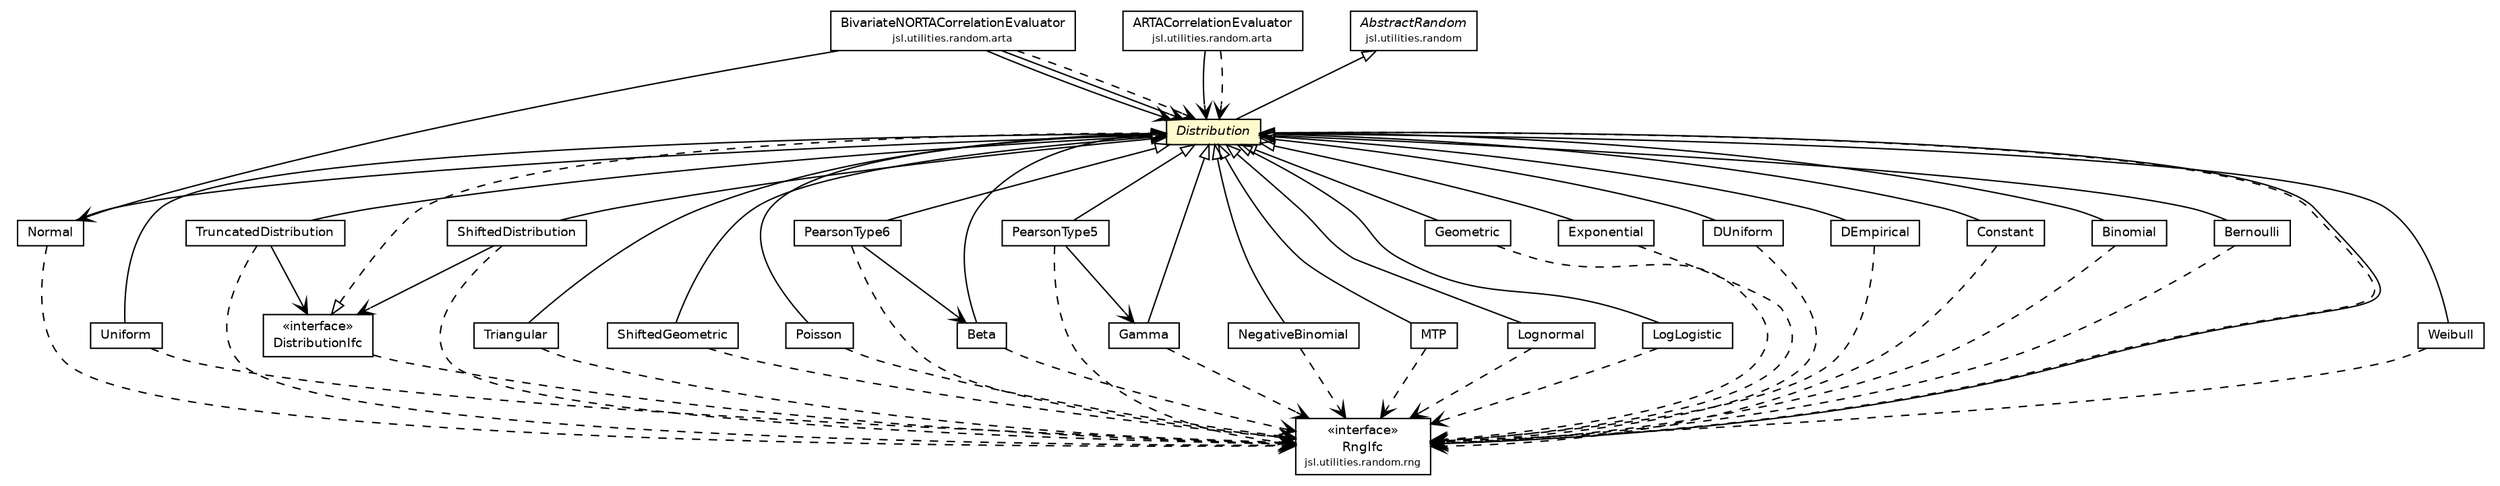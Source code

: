 #!/usr/local/bin/dot
#
# Class diagram 
# Generated by UMLGraph version 5.4 (http://www.umlgraph.org/)
#

digraph G {
	edge [fontname="Helvetica",fontsize=10,labelfontname="Helvetica",labelfontsize=10];
	node [fontname="Helvetica",fontsize=10,shape=plaintext];
	nodesep=0.25;
	ranksep=0.5;
	// jsl.utilities.random.AbstractRandom
	c66233 [label=<<table title="jsl.utilities.random.AbstractRandom" border="0" cellborder="1" cellspacing="0" cellpadding="2" port="p" href="../AbstractRandom.html">
		<tr><td><table border="0" cellspacing="0" cellpadding="1">
<tr><td align="center" balign="center"><font face="Helvetica-Oblique"> AbstractRandom </font></td></tr>
<tr><td align="center" balign="center"><font point-size="7.0"> jsl.utilities.random </font></td></tr>
		</table></td></tr>
		</table>>, URL="../AbstractRandom.html", fontname="Helvetica", fontcolor="black", fontsize=9.0];
	// jsl.utilities.random.arta.BivariateNORTACorrelationEvaluator
	c66242 [label=<<table title="jsl.utilities.random.arta.BivariateNORTACorrelationEvaluator" border="0" cellborder="1" cellspacing="0" cellpadding="2" port="p" href="../arta/BivariateNORTACorrelationEvaluator.html">
		<tr><td><table border="0" cellspacing="0" cellpadding="1">
<tr><td align="center" balign="center"> BivariateNORTACorrelationEvaluator </td></tr>
<tr><td align="center" balign="center"><font point-size="7.0"> jsl.utilities.random.arta </font></td></tr>
		</table></td></tr>
		</table>>, URL="../arta/BivariateNORTACorrelationEvaluator.html", fontname="Helvetica", fontcolor="black", fontsize=9.0];
	// jsl.utilities.random.arta.ARTACorrelationEvaluator
	c66246 [label=<<table title="jsl.utilities.random.arta.ARTACorrelationEvaluator" border="0" cellborder="1" cellspacing="0" cellpadding="2" port="p" href="../arta/ARTACorrelationEvaluator.html">
		<tr><td><table border="0" cellspacing="0" cellpadding="1">
<tr><td align="center" balign="center"> ARTACorrelationEvaluator </td></tr>
<tr><td align="center" balign="center"><font point-size="7.0"> jsl.utilities.random.arta </font></td></tr>
		</table></td></tr>
		</table>>, URL="../arta/ARTACorrelationEvaluator.html", fontname="Helvetica", fontcolor="black", fontsize=9.0];
	// jsl.utilities.random.distributions.Weibull
	c66247 [label=<<table title="jsl.utilities.random.distributions.Weibull" border="0" cellborder="1" cellspacing="0" cellpadding="2" port="p" href="./Weibull.html">
		<tr><td><table border="0" cellspacing="0" cellpadding="1">
<tr><td align="center" balign="center"> Weibull </td></tr>
		</table></td></tr>
		</table>>, URL="./Weibull.html", fontname="Helvetica", fontcolor="black", fontsize=9.0];
	// jsl.utilities.random.distributions.Uniform
	c66250 [label=<<table title="jsl.utilities.random.distributions.Uniform" border="0" cellborder="1" cellspacing="0" cellpadding="2" port="p" href="./Uniform.html">
		<tr><td><table border="0" cellspacing="0" cellpadding="1">
<tr><td align="center" balign="center"> Uniform </td></tr>
		</table></td></tr>
		</table>>, URL="./Uniform.html", fontname="Helvetica", fontcolor="black", fontsize=9.0];
	// jsl.utilities.random.distributions.TruncatedDistribution
	c66251 [label=<<table title="jsl.utilities.random.distributions.TruncatedDistribution" border="0" cellborder="1" cellspacing="0" cellpadding="2" port="p" href="./TruncatedDistribution.html">
		<tr><td><table border="0" cellspacing="0" cellpadding="1">
<tr><td align="center" balign="center"> TruncatedDistribution </td></tr>
		</table></td></tr>
		</table>>, URL="./TruncatedDistribution.html", fontname="Helvetica", fontcolor="black", fontsize=9.0];
	// jsl.utilities.random.distributions.Triangular
	c66252 [label=<<table title="jsl.utilities.random.distributions.Triangular" border="0" cellborder="1" cellspacing="0" cellpadding="2" port="p" href="./Triangular.html">
		<tr><td><table border="0" cellspacing="0" cellpadding="1">
<tr><td align="center" balign="center"> Triangular </td></tr>
		</table></td></tr>
		</table>>, URL="./Triangular.html", fontname="Helvetica", fontcolor="black", fontsize=9.0];
	// jsl.utilities.random.distributions.ShiftedGeometric
	c66254 [label=<<table title="jsl.utilities.random.distributions.ShiftedGeometric" border="0" cellborder="1" cellspacing="0" cellpadding="2" port="p" href="./ShiftedGeometric.html">
		<tr><td><table border="0" cellspacing="0" cellpadding="1">
<tr><td align="center" balign="center"> ShiftedGeometric </td></tr>
		</table></td></tr>
		</table>>, URL="./ShiftedGeometric.html", fontname="Helvetica", fontcolor="black", fontsize=9.0];
	// jsl.utilities.random.distributions.ShiftedDistribution
	c66255 [label=<<table title="jsl.utilities.random.distributions.ShiftedDistribution" border="0" cellborder="1" cellspacing="0" cellpadding="2" port="p" href="./ShiftedDistribution.html">
		<tr><td><table border="0" cellspacing="0" cellpadding="1">
<tr><td align="center" balign="center"> ShiftedDistribution </td></tr>
		</table></td></tr>
		</table>>, URL="./ShiftedDistribution.html", fontname="Helvetica", fontcolor="black", fontsize=9.0];
	// jsl.utilities.random.distributions.Poisson
	c66257 [label=<<table title="jsl.utilities.random.distributions.Poisson" border="0" cellborder="1" cellspacing="0" cellpadding="2" port="p" href="./Poisson.html">
		<tr><td><table border="0" cellspacing="0" cellpadding="1">
<tr><td align="center" balign="center"> Poisson </td></tr>
		</table></td></tr>
		</table>>, URL="./Poisson.html", fontname="Helvetica", fontcolor="black", fontsize=9.0];
	// jsl.utilities.random.distributions.PearsonType6
	c66259 [label=<<table title="jsl.utilities.random.distributions.PearsonType6" border="0" cellborder="1" cellspacing="0" cellpadding="2" port="p" href="./PearsonType6.html">
		<tr><td><table border="0" cellspacing="0" cellpadding="1">
<tr><td align="center" balign="center"> PearsonType6 </td></tr>
		</table></td></tr>
		</table>>, URL="./PearsonType6.html", fontname="Helvetica", fontcolor="black", fontsize=9.0];
	// jsl.utilities.random.distributions.PearsonType5
	c66260 [label=<<table title="jsl.utilities.random.distributions.PearsonType5" border="0" cellborder="1" cellspacing="0" cellpadding="2" port="p" href="./PearsonType5.html">
		<tr><td><table border="0" cellspacing="0" cellpadding="1">
<tr><td align="center" balign="center"> PearsonType5 </td></tr>
		</table></td></tr>
		</table>>, URL="./PearsonType5.html", fontname="Helvetica", fontcolor="black", fontsize=9.0];
	// jsl.utilities.random.distributions.Normal
	c66262 [label=<<table title="jsl.utilities.random.distributions.Normal" border="0" cellborder="1" cellspacing="0" cellpadding="2" port="p" href="./Normal.html">
		<tr><td><table border="0" cellspacing="0" cellpadding="1">
<tr><td align="center" balign="center"> Normal </td></tr>
		</table></td></tr>
		</table>>, URL="./Normal.html", fontname="Helvetica", fontcolor="black", fontsize=9.0];
	// jsl.utilities.random.distributions.NegativeBinomial
	c66263 [label=<<table title="jsl.utilities.random.distributions.NegativeBinomial" border="0" cellborder="1" cellspacing="0" cellpadding="2" port="p" href="./NegativeBinomial.html">
		<tr><td><table border="0" cellspacing="0" cellpadding="1">
<tr><td align="center" balign="center"> NegativeBinomial </td></tr>
		</table></td></tr>
		</table>>, URL="./NegativeBinomial.html", fontname="Helvetica", fontcolor="black", fontsize=9.0];
	// jsl.utilities.random.distributions.MTP
	c66264 [label=<<table title="jsl.utilities.random.distributions.MTP" border="0" cellborder="1" cellspacing="0" cellpadding="2" port="p" href="./MTP.html">
		<tr><td><table border="0" cellspacing="0" cellpadding="1">
<tr><td align="center" balign="center"> MTP </td></tr>
		</table></td></tr>
		</table>>, URL="./MTP.html", fontname="Helvetica", fontcolor="black", fontsize=9.0];
	// jsl.utilities.random.distributions.Lognormal
	c66267 [label=<<table title="jsl.utilities.random.distributions.Lognormal" border="0" cellborder="1" cellspacing="0" cellpadding="2" port="p" href="./Lognormal.html">
		<tr><td><table border="0" cellspacing="0" cellpadding="1">
<tr><td align="center" balign="center"> Lognormal </td></tr>
		</table></td></tr>
		</table>>, URL="./Lognormal.html", fontname="Helvetica", fontcolor="black", fontsize=9.0];
	// jsl.utilities.random.distributions.LogLogistic
	c66268 [label=<<table title="jsl.utilities.random.distributions.LogLogistic" border="0" cellborder="1" cellspacing="0" cellpadding="2" port="p" href="./LogLogistic.html">
		<tr><td><table border="0" cellspacing="0" cellpadding="1">
<tr><td align="center" balign="center"> LogLogistic </td></tr>
		</table></td></tr>
		</table>>, URL="./LogLogistic.html", fontname="Helvetica", fontcolor="black", fontsize=9.0];
	// jsl.utilities.random.distributions.Geometric
	c66271 [label=<<table title="jsl.utilities.random.distributions.Geometric" border="0" cellborder="1" cellspacing="0" cellpadding="2" port="p" href="./Geometric.html">
		<tr><td><table border="0" cellspacing="0" cellpadding="1">
<tr><td align="center" balign="center"> Geometric </td></tr>
		</table></td></tr>
		</table>>, URL="./Geometric.html", fontname="Helvetica", fontcolor="black", fontsize=9.0];
	// jsl.utilities.random.distributions.Gamma
	c66272 [label=<<table title="jsl.utilities.random.distributions.Gamma" border="0" cellborder="1" cellspacing="0" cellpadding="2" port="p" href="./Gamma.html">
		<tr><td><table border="0" cellspacing="0" cellpadding="1">
<tr><td align="center" balign="center"> Gamma </td></tr>
		</table></td></tr>
		</table>>, URL="./Gamma.html", fontname="Helvetica", fontcolor="black", fontsize=9.0];
	// jsl.utilities.random.distributions.Exponential
	c66274 [label=<<table title="jsl.utilities.random.distributions.Exponential" border="0" cellborder="1" cellspacing="0" cellpadding="2" port="p" href="./Exponential.html">
		<tr><td><table border="0" cellspacing="0" cellpadding="1">
<tr><td align="center" balign="center"> Exponential </td></tr>
		</table></td></tr>
		</table>>, URL="./Exponential.html", fontname="Helvetica", fontcolor="black", fontsize=9.0];
	// jsl.utilities.random.distributions.DUniform
	c66275 [label=<<table title="jsl.utilities.random.distributions.DUniform" border="0" cellborder="1" cellspacing="0" cellpadding="2" port="p" href="./DUniform.html">
		<tr><td><table border="0" cellspacing="0" cellpadding="1">
<tr><td align="center" balign="center"> DUniform </td></tr>
		</table></td></tr>
		</table>>, URL="./DUniform.html", fontname="Helvetica", fontcolor="black", fontsize=9.0];
	// jsl.utilities.random.distributions.DistributionIfc
	c66276 [label=<<table title="jsl.utilities.random.distributions.DistributionIfc" border="0" cellborder="1" cellspacing="0" cellpadding="2" port="p" href="./DistributionIfc.html">
		<tr><td><table border="0" cellspacing="0" cellpadding="1">
<tr><td align="center" balign="center"> &#171;interface&#187; </td></tr>
<tr><td align="center" balign="center"> DistributionIfc </td></tr>
		</table></td></tr>
		</table>>, URL="./DistributionIfc.html", fontname="Helvetica", fontcolor="black", fontsize=9.0];
	// jsl.utilities.random.distributions.Distribution
	c66278 [label=<<table title="jsl.utilities.random.distributions.Distribution" border="0" cellborder="1" cellspacing="0" cellpadding="2" port="p" bgcolor="lemonChiffon" href="./Distribution.html">
		<tr><td><table border="0" cellspacing="0" cellpadding="1">
<tr><td align="center" balign="center"><font face="Helvetica-Oblique"> Distribution </font></td></tr>
		</table></td></tr>
		</table>>, URL="./Distribution.html", fontname="Helvetica", fontcolor="black", fontsize=9.0];
	// jsl.utilities.random.distributions.DEmpirical
	c66280 [label=<<table title="jsl.utilities.random.distributions.DEmpirical" border="0" cellborder="1" cellspacing="0" cellpadding="2" port="p" href="./DEmpirical.html">
		<tr><td><table border="0" cellspacing="0" cellpadding="1">
<tr><td align="center" balign="center"> DEmpirical </td></tr>
		</table></td></tr>
		</table>>, URL="./DEmpirical.html", fontname="Helvetica", fontcolor="black", fontsize=9.0];
	// jsl.utilities.random.distributions.Constant
	c66283 [label=<<table title="jsl.utilities.random.distributions.Constant" border="0" cellborder="1" cellspacing="0" cellpadding="2" port="p" href="./Constant.html">
		<tr><td><table border="0" cellspacing="0" cellpadding="1">
<tr><td align="center" balign="center"> Constant </td></tr>
		</table></td></tr>
		</table>>, URL="./Constant.html", fontname="Helvetica", fontcolor="black", fontsize=9.0];
	// jsl.utilities.random.distributions.Binomial
	c66287 [label=<<table title="jsl.utilities.random.distributions.Binomial" border="0" cellborder="1" cellspacing="0" cellpadding="2" port="p" href="./Binomial.html">
		<tr><td><table border="0" cellspacing="0" cellpadding="1">
<tr><td align="center" balign="center"> Binomial </td></tr>
		</table></td></tr>
		</table>>, URL="./Binomial.html", fontname="Helvetica", fontcolor="black", fontsize=9.0];
	// jsl.utilities.random.distributions.Beta
	c66288 [label=<<table title="jsl.utilities.random.distributions.Beta" border="0" cellborder="1" cellspacing="0" cellpadding="2" port="p" href="./Beta.html">
		<tr><td><table border="0" cellspacing="0" cellpadding="1">
<tr><td align="center" balign="center"> Beta </td></tr>
		</table></td></tr>
		</table>>, URL="./Beta.html", fontname="Helvetica", fontcolor="black", fontsize=9.0];
	// jsl.utilities.random.distributions.Bernoulli
	c66290 [label=<<table title="jsl.utilities.random.distributions.Bernoulli" border="0" cellborder="1" cellspacing="0" cellpadding="2" port="p" href="./Bernoulli.html">
		<tr><td><table border="0" cellspacing="0" cellpadding="1">
<tr><td align="center" balign="center"> Bernoulli </td></tr>
		</table></td></tr>
		</table>>, URL="./Bernoulli.html", fontname="Helvetica", fontcolor="black", fontsize=9.0];
	// jsl.utilities.random.rng.RngIfc
	c66295 [label=<<table title="jsl.utilities.random.rng.RngIfc" border="0" cellborder="1" cellspacing="0" cellpadding="2" port="p" href="../rng/RngIfc.html">
		<tr><td><table border="0" cellspacing="0" cellpadding="1">
<tr><td align="center" balign="center"> &#171;interface&#187; </td></tr>
<tr><td align="center" balign="center"> RngIfc </td></tr>
<tr><td align="center" balign="center"><font point-size="7.0"> jsl.utilities.random.rng </font></td></tr>
		</table></td></tr>
		</table>>, URL="../rng/RngIfc.html", fontname="Helvetica", fontcolor="black", fontsize=9.0];
	//jsl.utilities.random.distributions.Weibull extends jsl.utilities.random.distributions.Distribution
	c66278:p -> c66247:p [dir=back,arrowtail=empty];
	//jsl.utilities.random.distributions.Uniform extends jsl.utilities.random.distributions.Distribution
	c66278:p -> c66250:p [dir=back,arrowtail=empty];
	//jsl.utilities.random.distributions.TruncatedDistribution extends jsl.utilities.random.distributions.Distribution
	c66278:p -> c66251:p [dir=back,arrowtail=empty];
	//jsl.utilities.random.distributions.Triangular extends jsl.utilities.random.distributions.Distribution
	c66278:p -> c66252:p [dir=back,arrowtail=empty];
	//jsl.utilities.random.distributions.ShiftedGeometric extends jsl.utilities.random.distributions.Distribution
	c66278:p -> c66254:p [dir=back,arrowtail=empty];
	//jsl.utilities.random.distributions.ShiftedDistribution extends jsl.utilities.random.distributions.Distribution
	c66278:p -> c66255:p [dir=back,arrowtail=empty];
	//jsl.utilities.random.distributions.Poisson extends jsl.utilities.random.distributions.Distribution
	c66278:p -> c66257:p [dir=back,arrowtail=empty];
	//jsl.utilities.random.distributions.PearsonType6 extends jsl.utilities.random.distributions.Distribution
	c66278:p -> c66259:p [dir=back,arrowtail=empty];
	//jsl.utilities.random.distributions.PearsonType5 extends jsl.utilities.random.distributions.Distribution
	c66278:p -> c66260:p [dir=back,arrowtail=empty];
	//jsl.utilities.random.distributions.Normal extends jsl.utilities.random.distributions.Distribution
	c66278:p -> c66262:p [dir=back,arrowtail=empty];
	//jsl.utilities.random.distributions.NegativeBinomial extends jsl.utilities.random.distributions.Distribution
	c66278:p -> c66263:p [dir=back,arrowtail=empty];
	//jsl.utilities.random.distributions.MTP extends jsl.utilities.random.distributions.Distribution
	c66278:p -> c66264:p [dir=back,arrowtail=empty];
	//jsl.utilities.random.distributions.Lognormal extends jsl.utilities.random.distributions.Distribution
	c66278:p -> c66267:p [dir=back,arrowtail=empty];
	//jsl.utilities.random.distributions.LogLogistic extends jsl.utilities.random.distributions.Distribution
	c66278:p -> c66268:p [dir=back,arrowtail=empty];
	//jsl.utilities.random.distributions.Geometric extends jsl.utilities.random.distributions.Distribution
	c66278:p -> c66271:p [dir=back,arrowtail=empty];
	//jsl.utilities.random.distributions.Gamma extends jsl.utilities.random.distributions.Distribution
	c66278:p -> c66272:p [dir=back,arrowtail=empty];
	//jsl.utilities.random.distributions.Exponential extends jsl.utilities.random.distributions.Distribution
	c66278:p -> c66274:p [dir=back,arrowtail=empty];
	//jsl.utilities.random.distributions.DUniform extends jsl.utilities.random.distributions.Distribution
	c66278:p -> c66275:p [dir=back,arrowtail=empty];
	//jsl.utilities.random.distributions.Distribution extends jsl.utilities.random.AbstractRandom
	c66233:p -> c66278:p [dir=back,arrowtail=empty];
	//jsl.utilities.random.distributions.Distribution implements jsl.utilities.random.distributions.DistributionIfc
	c66276:p -> c66278:p [dir=back,arrowtail=empty,style=dashed];
	//jsl.utilities.random.distributions.DEmpirical extends jsl.utilities.random.distributions.Distribution
	c66278:p -> c66280:p [dir=back,arrowtail=empty];
	//jsl.utilities.random.distributions.Constant extends jsl.utilities.random.distributions.Distribution
	c66278:p -> c66283:p [dir=back,arrowtail=empty];
	//jsl.utilities.random.distributions.Binomial extends jsl.utilities.random.distributions.Distribution
	c66278:p -> c66287:p [dir=back,arrowtail=empty];
	//jsl.utilities.random.distributions.Beta extends jsl.utilities.random.distributions.Distribution
	c66278:p -> c66288:p [dir=back,arrowtail=empty];
	//jsl.utilities.random.distributions.Bernoulli extends jsl.utilities.random.distributions.Distribution
	c66278:p -> c66290:p [dir=back,arrowtail=empty];
	// jsl.utilities.random.arta.BivariateNORTACorrelationEvaluator NAVASSOC jsl.utilities.random.distributions.Normal
	c66242:p -> c66262:p [taillabel="", label="", headlabel="", fontname="Helvetica", fontcolor="black", fontsize=10.0, color="black", arrowhead=open];
	// jsl.utilities.random.arta.BivariateNORTACorrelationEvaluator NAVASSOC jsl.utilities.random.distributions.Distribution
	c66242:p -> c66278:p [taillabel="", label="", headlabel="", fontname="Helvetica", fontcolor="black", fontsize=10.0, color="black", arrowhead=open];
	// jsl.utilities.random.arta.BivariateNORTACorrelationEvaluator NAVASSOC jsl.utilities.random.distributions.Distribution
	c66242:p -> c66278:p [taillabel="", label="", headlabel="", fontname="Helvetica", fontcolor="black", fontsize=10.0, color="black", arrowhead=open];
	// jsl.utilities.random.arta.ARTACorrelationEvaluator NAVASSOC jsl.utilities.random.distributions.Distribution
	c66246:p -> c66278:p [taillabel="", label="", headlabel="", fontname="Helvetica", fontcolor="black", fontsize=10.0, color="black", arrowhead=open];
	// jsl.utilities.random.distributions.TruncatedDistribution NAVASSOC jsl.utilities.random.distributions.DistributionIfc
	c66251:p -> c66276:p [taillabel="", label="", headlabel="", fontname="Helvetica", fontcolor="black", fontsize=10.0, color="black", arrowhead=open];
	// jsl.utilities.random.distributions.ShiftedDistribution NAVASSOC jsl.utilities.random.distributions.DistributionIfc
	c66255:p -> c66276:p [taillabel="", label="", headlabel="", fontname="Helvetica", fontcolor="black", fontsize=10.0, color="black", arrowhead=open];
	// jsl.utilities.random.distributions.PearsonType6 NAVASSOC jsl.utilities.random.distributions.Beta
	c66259:p -> c66288:p [taillabel="", label="", headlabel="", fontname="Helvetica", fontcolor="black", fontsize=10.0, color="black", arrowhead=open];
	// jsl.utilities.random.distributions.PearsonType5 NAVASSOC jsl.utilities.random.distributions.Gamma
	c66260:p -> c66272:p [taillabel="", label="", headlabel="", fontname="Helvetica", fontcolor="black", fontsize=10.0, color="black", arrowhead=open];
	// jsl.utilities.random.distributions.Distribution NAVASSOC jsl.utilities.random.rng.RngIfc
	c66278:p -> c66295:p [taillabel="", label="", headlabel="", fontname="Helvetica", fontcolor="black", fontsize=10.0, color="black", arrowhead=open];
	// jsl.utilities.random.arta.BivariateNORTACorrelationEvaluator DEPEND jsl.utilities.random.distributions.Distribution
	c66242:p -> c66278:p [taillabel="", label="", headlabel="", fontname="Helvetica", fontcolor="black", fontsize=10.0, color="black", arrowhead=open, style=dashed];
	// jsl.utilities.random.arta.ARTACorrelationEvaluator DEPEND jsl.utilities.random.distributions.Distribution
	c66246:p -> c66278:p [taillabel="", label="", headlabel="", fontname="Helvetica", fontcolor="black", fontsize=10.0, color="black", arrowhead=open, style=dashed];
	// jsl.utilities.random.distributions.Weibull DEPEND jsl.utilities.random.rng.RngIfc
	c66247:p -> c66295:p [taillabel="", label="", headlabel="", fontname="Helvetica", fontcolor="black", fontsize=10.0, color="black", arrowhead=open, style=dashed];
	// jsl.utilities.random.distributions.Uniform DEPEND jsl.utilities.random.rng.RngIfc
	c66250:p -> c66295:p [taillabel="", label="", headlabel="", fontname="Helvetica", fontcolor="black", fontsize=10.0, color="black", arrowhead=open, style=dashed];
	// jsl.utilities.random.distributions.TruncatedDistribution DEPEND jsl.utilities.random.rng.RngIfc
	c66251:p -> c66295:p [taillabel="", label="", headlabel="", fontname="Helvetica", fontcolor="black", fontsize=10.0, color="black", arrowhead=open, style=dashed];
	// jsl.utilities.random.distributions.Triangular DEPEND jsl.utilities.random.rng.RngIfc
	c66252:p -> c66295:p [taillabel="", label="", headlabel="", fontname="Helvetica", fontcolor="black", fontsize=10.0, color="black", arrowhead=open, style=dashed];
	// jsl.utilities.random.distributions.ShiftedGeometric DEPEND jsl.utilities.random.rng.RngIfc
	c66254:p -> c66295:p [taillabel="", label="", headlabel="", fontname="Helvetica", fontcolor="black", fontsize=10.0, color="black", arrowhead=open, style=dashed];
	// jsl.utilities.random.distributions.ShiftedDistribution DEPEND jsl.utilities.random.rng.RngIfc
	c66255:p -> c66295:p [taillabel="", label="", headlabel="", fontname="Helvetica", fontcolor="black", fontsize=10.0, color="black", arrowhead=open, style=dashed];
	// jsl.utilities.random.distributions.Poisson DEPEND jsl.utilities.random.rng.RngIfc
	c66257:p -> c66295:p [taillabel="", label="", headlabel="", fontname="Helvetica", fontcolor="black", fontsize=10.0, color="black", arrowhead=open, style=dashed];
	// jsl.utilities.random.distributions.PearsonType6 DEPEND jsl.utilities.random.rng.RngIfc
	c66259:p -> c66295:p [taillabel="", label="", headlabel="", fontname="Helvetica", fontcolor="black", fontsize=10.0, color="black", arrowhead=open, style=dashed];
	// jsl.utilities.random.distributions.PearsonType5 DEPEND jsl.utilities.random.rng.RngIfc
	c66260:p -> c66295:p [taillabel="", label="", headlabel="", fontname="Helvetica", fontcolor="black", fontsize=10.0, color="black", arrowhead=open, style=dashed];
	// jsl.utilities.random.distributions.Normal DEPEND jsl.utilities.random.rng.RngIfc
	c66262:p -> c66295:p [taillabel="", label="", headlabel="", fontname="Helvetica", fontcolor="black", fontsize=10.0, color="black", arrowhead=open, style=dashed];
	// jsl.utilities.random.distributions.NegativeBinomial DEPEND jsl.utilities.random.rng.RngIfc
	c66263:p -> c66295:p [taillabel="", label="", headlabel="", fontname="Helvetica", fontcolor="black", fontsize=10.0, color="black", arrowhead=open, style=dashed];
	// jsl.utilities.random.distributions.MTP DEPEND jsl.utilities.random.rng.RngIfc
	c66264:p -> c66295:p [taillabel="", label="", headlabel="", fontname="Helvetica", fontcolor="black", fontsize=10.0, color="black", arrowhead=open, style=dashed];
	// jsl.utilities.random.distributions.Lognormal DEPEND jsl.utilities.random.rng.RngIfc
	c66267:p -> c66295:p [taillabel="", label="", headlabel="", fontname="Helvetica", fontcolor="black", fontsize=10.0, color="black", arrowhead=open, style=dashed];
	// jsl.utilities.random.distributions.LogLogistic DEPEND jsl.utilities.random.rng.RngIfc
	c66268:p -> c66295:p [taillabel="", label="", headlabel="", fontname="Helvetica", fontcolor="black", fontsize=10.0, color="black", arrowhead=open, style=dashed];
	// jsl.utilities.random.distributions.Geometric DEPEND jsl.utilities.random.rng.RngIfc
	c66271:p -> c66295:p [taillabel="", label="", headlabel="", fontname="Helvetica", fontcolor="black", fontsize=10.0, color="black", arrowhead=open, style=dashed];
	// jsl.utilities.random.distributions.Gamma DEPEND jsl.utilities.random.rng.RngIfc
	c66272:p -> c66295:p [taillabel="", label="", headlabel="", fontname="Helvetica", fontcolor="black", fontsize=10.0, color="black", arrowhead=open, style=dashed];
	// jsl.utilities.random.distributions.Exponential DEPEND jsl.utilities.random.rng.RngIfc
	c66274:p -> c66295:p [taillabel="", label="", headlabel="", fontname="Helvetica", fontcolor="black", fontsize=10.0, color="black", arrowhead=open, style=dashed];
	// jsl.utilities.random.distributions.DUniform DEPEND jsl.utilities.random.rng.RngIfc
	c66275:p -> c66295:p [taillabel="", label="", headlabel="", fontname="Helvetica", fontcolor="black", fontsize=10.0, color="black", arrowhead=open, style=dashed];
	// jsl.utilities.random.distributions.DistributionIfc DEPEND jsl.utilities.random.rng.RngIfc
	c66276:p -> c66295:p [taillabel="", label="", headlabel="", fontname="Helvetica", fontcolor="black", fontsize=10.0, color="black", arrowhead=open, style=dashed];
	// jsl.utilities.random.distributions.Distribution DEPEND jsl.utilities.random.rng.RngIfc
	c66278:p -> c66295:p [taillabel="", label="", headlabel="", fontname="Helvetica", fontcolor="black", fontsize=10.0, color="black", arrowhead=open, style=dashed];
	// jsl.utilities.random.distributions.DEmpirical DEPEND jsl.utilities.random.rng.RngIfc
	c66280:p -> c66295:p [taillabel="", label="", headlabel="", fontname="Helvetica", fontcolor="black", fontsize=10.0, color="black", arrowhead=open, style=dashed];
	// jsl.utilities.random.distributions.Constant DEPEND jsl.utilities.random.rng.RngIfc
	c66283:p -> c66295:p [taillabel="", label="", headlabel="", fontname="Helvetica", fontcolor="black", fontsize=10.0, color="black", arrowhead=open, style=dashed];
	// jsl.utilities.random.distributions.Binomial DEPEND jsl.utilities.random.rng.RngIfc
	c66287:p -> c66295:p [taillabel="", label="", headlabel="", fontname="Helvetica", fontcolor="black", fontsize=10.0, color="black", arrowhead=open, style=dashed];
	// jsl.utilities.random.distributions.Beta DEPEND jsl.utilities.random.rng.RngIfc
	c66288:p -> c66295:p [taillabel="", label="", headlabel="", fontname="Helvetica", fontcolor="black", fontsize=10.0, color="black", arrowhead=open, style=dashed];
	// jsl.utilities.random.distributions.Bernoulli DEPEND jsl.utilities.random.rng.RngIfc
	c66290:p -> c66295:p [taillabel="", label="", headlabel="", fontname="Helvetica", fontcolor="black", fontsize=10.0, color="black", arrowhead=open, style=dashed];
}

